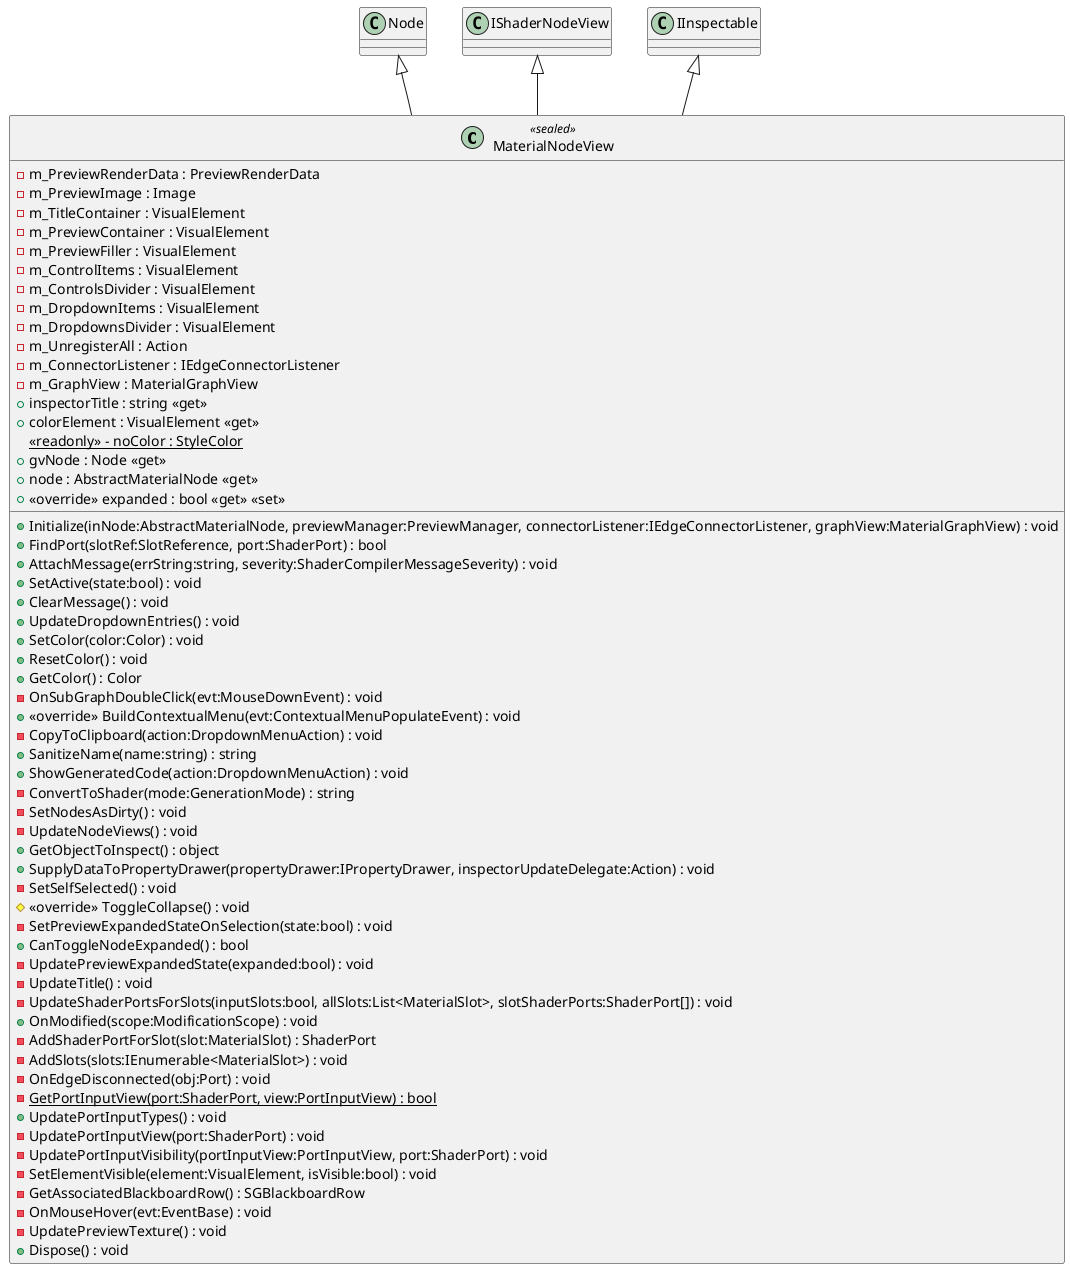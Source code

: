 @startuml
class MaterialNodeView <<sealed>> {
    - m_PreviewRenderData : PreviewRenderData
    - m_PreviewImage : Image
    - m_TitleContainer : VisualElement
    - m_PreviewContainer : VisualElement
    - m_PreviewFiller : VisualElement
    - m_ControlItems : VisualElement
    - m_ControlsDivider : VisualElement
    - m_DropdownItems : VisualElement
    - m_DropdownsDivider : VisualElement
    - m_UnregisterAll : Action
    - m_ConnectorListener : IEdgeConnectorListener
    - m_GraphView : MaterialGraphView
    + inspectorTitle : string <<get>>
    + Initialize(inNode:AbstractMaterialNode, previewManager:PreviewManager, connectorListener:IEdgeConnectorListener, graphView:MaterialGraphView) : void
    + FindPort(slotRef:SlotReference, port:ShaderPort) : bool
    + AttachMessage(errString:string, severity:ShaderCompilerMessageSeverity) : void
    + SetActive(state:bool) : void
    + ClearMessage() : void
    + UpdateDropdownEntries() : void
    + colorElement : VisualElement <<get>>
    {static} <<readonly>> - noColor : StyleColor
    + SetColor(color:Color) : void
    + ResetColor() : void
    + GetColor() : Color
    - OnSubGraphDoubleClick(evt:MouseDownEvent) : void
    + gvNode : Node <<get>>
    + node : AbstractMaterialNode <<get>>
    + <<override>> expanded : bool <<get>> <<set>>
    + <<override>> BuildContextualMenu(evt:ContextualMenuPopulateEvent) : void
    - CopyToClipboard(action:DropdownMenuAction) : void
    + SanitizeName(name:string) : string
    + ShowGeneratedCode(action:DropdownMenuAction) : void
    - ConvertToShader(mode:GenerationMode) : string
    - SetNodesAsDirty() : void
    - UpdateNodeViews() : void
    + GetObjectToInspect() : object
    + SupplyDataToPropertyDrawer(propertyDrawer:IPropertyDrawer, inspectorUpdateDelegate:Action) : void
    - SetSelfSelected() : void
    # <<override>> ToggleCollapse() : void
    - SetPreviewExpandedStateOnSelection(state:bool) : void
    + CanToggleNodeExpanded() : bool
    - UpdatePreviewExpandedState(expanded:bool) : void
    - UpdateTitle() : void
    - UpdateShaderPortsForSlots(inputSlots:bool, allSlots:List<MaterialSlot>, slotShaderPorts:ShaderPort[]) : void
    + OnModified(scope:ModificationScope) : void
    - AddShaderPortForSlot(slot:MaterialSlot) : ShaderPort
    - AddSlots(slots:IEnumerable<MaterialSlot>) : void
    - OnEdgeDisconnected(obj:Port) : void
    {static} - GetPortInputView(port:ShaderPort, view:PortInputView) : bool
    + UpdatePortInputTypes() : void
    - UpdatePortInputView(port:ShaderPort) : void
    - UpdatePortInputVisibility(portInputView:PortInputView, port:ShaderPort) : void
    - SetElementVisible(element:VisualElement, isVisible:bool) : void
    - GetAssociatedBlackboardRow() : SGBlackboardRow
    - OnMouseHover(evt:EventBase) : void
    - UpdatePreviewTexture() : void
    + Dispose() : void
}
Node <|-- MaterialNodeView
IShaderNodeView <|-- MaterialNodeView
IInspectable <|-- MaterialNodeView
@enduml
